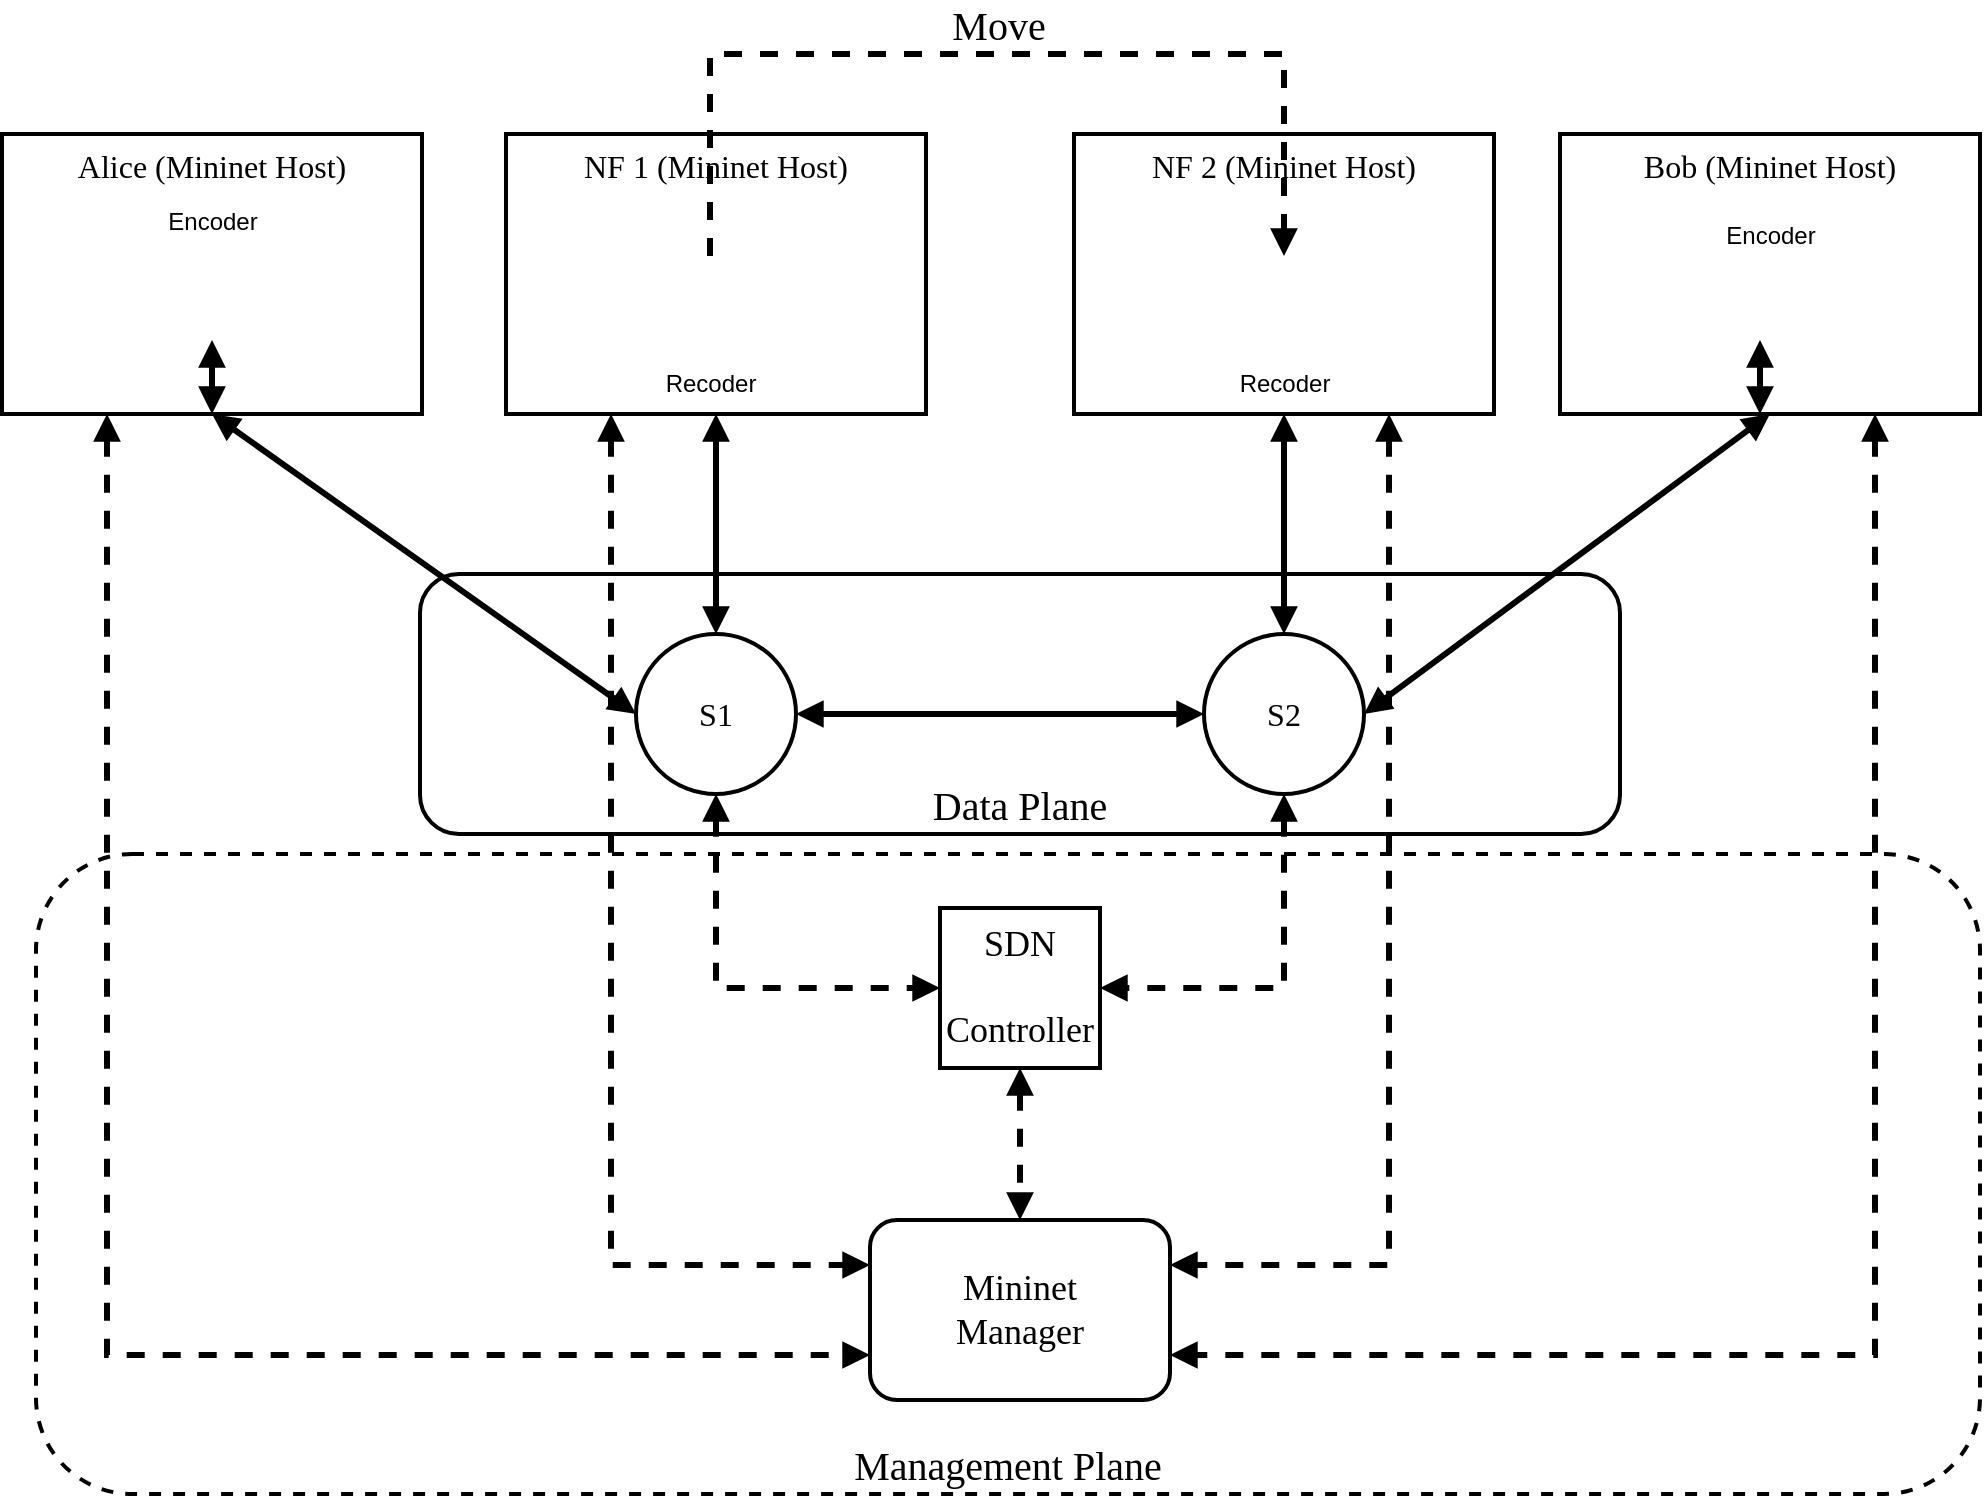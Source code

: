 <mxfile version="10.6.5" type="device"><diagram id="IYTUSUuV6I_gYWRE8gb9" name="Page-1"><mxGraphModel dx="1874" dy="980" grid="1" gridSize="10" guides="1" tooltips="1" connect="1" arrows="1" fold="1" page="1" pageScale="1" pageWidth="850" pageHeight="1100" math="0" shadow="0"><root><mxCell id="0"/><mxCell id="1" parent="0"/><mxCell id="4yiwmqqyMYOZ0lVRdkVC-44" value="Management Plane" style="rounded=1;whiteSpace=wrap;html=1;strokeWidth=2;fillColor=none;fontFamily=Times New Roman;fontSize=20;verticalAlign=bottom;strokeColor=#000000;dashed=1;" vertex="1" parent="1"><mxGeometry x="88" y="520" width="972" height="320" as="geometry"/></mxCell><mxCell id="4yiwmqqyMYOZ0lVRdkVC-25" style="edgeStyle=orthogonalEdgeStyle;rounded=0;orthogonalLoop=1;jettySize=auto;html=1;exitX=0.25;exitY=1;exitDx=0;exitDy=0;entryX=0;entryY=0.75;entryDx=0;entryDy=0;dashed=1;startArrow=block;startFill=1;endArrow=block;endFill=1;strokeWidth=3;fontFamily=Times New Roman;fontSize=16;" edge="1" parent="1" source="4yiwmqqyMYOZ0lVRdkVC-2" target="4yiwmqqyMYOZ0lVRdkVC-19"><mxGeometry relative="1" as="geometry"/></mxCell><mxCell id="4yiwmqqyMYOZ0lVRdkVC-2" value="Alice (Mininet Host)&lt;br&gt;" style="rounded=0;whiteSpace=wrap;html=1;fillColor=none;strokeWidth=2;verticalAlign=top;fontSize=16;fontFamily=Times New Roman;" vertex="1" parent="1"><mxGeometry x="71" y="160" width="210" height="140" as="geometry"/></mxCell><mxCell id="4yiwmqqyMYOZ0lVRdkVC-1" value="Encoder" style="shape=image;html=1;verticalAlign=bottom;verticalLabelPosition=top;labelBackgroundColor=#ffffff;imageAspect=0;aspect=fixed;image=https://cdn1.iconfinder.com/data/icons/logos-and-brands-3/512/97_Docker_logo_logos-128.png;labelPosition=center;align=center;" vertex="1" parent="1"><mxGeometry x="151" y="213" width="50" height="50" as="geometry"/></mxCell><mxCell id="4yiwmqqyMYOZ0lVRdkVC-10" style="edgeStyle=orthogonalEdgeStyle;rounded=0;orthogonalLoop=1;jettySize=auto;html=1;exitX=0.5;exitY=0;exitDx=0;exitDy=0;entryX=0.5;entryY=1;entryDx=0;entryDy=0;startArrow=block;startFill=1;endArrow=block;endFill=1;strokeWidth=3;fontFamily=Times New Roman;fontSize=16;" edge="1" parent="1" source="4yiwmqqyMYOZ0lVRdkVC-3" target="4yiwmqqyMYOZ0lVRdkVC-4"><mxGeometry relative="1" as="geometry"/></mxCell><mxCell id="4yiwmqqyMYOZ0lVRdkVC-12" value="" style="edgeStyle=orthogonalEdgeStyle;rounded=0;orthogonalLoop=1;jettySize=auto;html=1;startArrow=block;startFill=1;endArrow=block;endFill=1;strokeWidth=3;fontFamily=Times New Roman;fontSize=16;" edge="1" parent="1" source="4yiwmqqyMYOZ0lVRdkVC-3" target="4yiwmqqyMYOZ0lVRdkVC-11"><mxGeometry relative="1" as="geometry"/></mxCell><mxCell id="4yiwmqqyMYOZ0lVRdkVC-32" value="" style="edgeStyle=none;rounded=0;orthogonalLoop=1;jettySize=auto;html=1;exitX=0;exitY=0.5;exitDx=0;exitDy=0;entryX=0.5;entryY=1;entryDx=0;entryDy=0;startArrow=block;startFill=1;endArrow=block;endFill=1;strokeWidth=3;fontFamily=Times New Roman;fontSize=16;" edge="1" parent="1" source="4yiwmqqyMYOZ0lVRdkVC-3" target="4yiwmqqyMYOZ0lVRdkVC-2"><mxGeometry relative="1" as="geometry"/></mxCell><mxCell id="4yiwmqqyMYOZ0lVRdkVC-40" style="edgeStyle=orthogonalEdgeStyle;rounded=0;orthogonalLoop=1;jettySize=auto;html=1;exitX=0.5;exitY=1;exitDx=0;exitDy=0;entryX=0;entryY=0.5;entryDx=0;entryDy=0;dashed=1;startArrow=block;startFill=1;endArrow=block;endFill=1;strokeWidth=3;fontFamily=Times New Roman;fontSize=16;" edge="1" parent="1" source="4yiwmqqyMYOZ0lVRdkVC-3" target="4yiwmqqyMYOZ0lVRdkVC-16"><mxGeometry relative="1" as="geometry"/></mxCell><mxCell id="4yiwmqqyMYOZ0lVRdkVC-3" value="S1" style="ellipse;whiteSpace=wrap;html=1;aspect=fixed;strokeWidth=2;fillColor=none;fontFamily=Times New Roman;fontSize=16;" vertex="1" parent="1"><mxGeometry x="388" y="410" width="80" height="80" as="geometry"/></mxCell><mxCell id="4yiwmqqyMYOZ0lVRdkVC-33" style="edgeStyle=none;rounded=0;orthogonalLoop=1;jettySize=auto;html=1;exitX=1;exitY=0.5;exitDx=0;exitDy=0;entryX=0.5;entryY=1;entryDx=0;entryDy=0;startArrow=block;startFill=1;endArrow=block;endFill=1;strokeWidth=3;fontFamily=Times New Roman;fontSize=16;" edge="1" parent="1" source="4yiwmqqyMYOZ0lVRdkVC-11" target="4yiwmqqyMYOZ0lVRdkVC-6"><mxGeometry relative="1" as="geometry"/></mxCell><mxCell id="4yiwmqqyMYOZ0lVRdkVC-41" style="edgeStyle=orthogonalEdgeStyle;rounded=0;orthogonalLoop=1;jettySize=auto;html=1;exitX=0.5;exitY=1;exitDx=0;exitDy=0;entryX=1;entryY=0.5;entryDx=0;entryDy=0;dashed=1;startArrow=block;startFill=1;endArrow=block;endFill=1;strokeWidth=3;fontFamily=Times New Roman;fontSize=16;" edge="1" parent="1" source="4yiwmqqyMYOZ0lVRdkVC-11" target="4yiwmqqyMYOZ0lVRdkVC-16"><mxGeometry relative="1" as="geometry"/></mxCell><mxCell id="4yiwmqqyMYOZ0lVRdkVC-11" value="S2" style="ellipse;whiteSpace=wrap;html=1;aspect=fixed;strokeWidth=2;fillColor=none;fontFamily=Times New Roman;fontSize=16;" vertex="1" parent="1"><mxGeometry x="672" y="410" width="80" height="80" as="geometry"/></mxCell><mxCell id="4yiwmqqyMYOZ0lVRdkVC-36" style="edgeStyle=orthogonalEdgeStyle;rounded=0;orthogonalLoop=1;jettySize=auto;html=1;exitX=0.25;exitY=1;exitDx=0;exitDy=0;entryX=0;entryY=0.25;entryDx=0;entryDy=0;startArrow=block;startFill=1;endArrow=block;endFill=1;strokeWidth=3;fontFamily=Times New Roman;fontSize=16;dashed=1;" edge="1" parent="1" source="4yiwmqqyMYOZ0lVRdkVC-4" target="4yiwmqqyMYOZ0lVRdkVC-19"><mxGeometry relative="1" as="geometry"/></mxCell><mxCell id="4yiwmqqyMYOZ0lVRdkVC-4" value="NF 1 (Mininet Host)&lt;br&gt;" style="rounded=0;whiteSpace=wrap;html=1;fillColor=none;strokeWidth=2;verticalAlign=top;fontSize=16;fontFamily=Times New Roman;" vertex="1" parent="1"><mxGeometry x="323" y="160" width="210" height="140" as="geometry"/></mxCell><mxCell id="4yiwmqqyMYOZ0lVRdkVC-13" style="edgeStyle=orthogonalEdgeStyle;rounded=0;orthogonalLoop=1;jettySize=auto;html=1;exitX=0.5;exitY=1;exitDx=0;exitDy=0;entryX=0.5;entryY=0;entryDx=0;entryDy=0;startArrow=block;startFill=1;endArrow=block;endFill=1;strokeWidth=3;fontFamily=Times New Roman;fontSize=16;" edge="1" parent="1" source="4yiwmqqyMYOZ0lVRdkVC-5" target="4yiwmqqyMYOZ0lVRdkVC-11"><mxGeometry relative="1" as="geometry"/></mxCell><mxCell id="4yiwmqqyMYOZ0lVRdkVC-37" style="edgeStyle=orthogonalEdgeStyle;rounded=0;orthogonalLoop=1;jettySize=auto;html=1;exitX=0.75;exitY=1;exitDx=0;exitDy=0;entryX=1;entryY=0.25;entryDx=0;entryDy=0;dashed=1;startArrow=block;startFill=1;endArrow=block;endFill=1;strokeWidth=3;fontFamily=Times New Roman;fontSize=16;" edge="1" parent="1" source="4yiwmqqyMYOZ0lVRdkVC-5" target="4yiwmqqyMYOZ0lVRdkVC-19"><mxGeometry relative="1" as="geometry"/></mxCell><mxCell id="4yiwmqqyMYOZ0lVRdkVC-5" value="NF 2 (Mininet Host)&lt;br&gt;" style="rounded=0;whiteSpace=wrap;html=1;fillColor=none;strokeWidth=2;verticalAlign=top;fontSize=16;fontFamily=Times New Roman;" vertex="1" parent="1"><mxGeometry x="607" y="160" width="210" height="140" as="geometry"/></mxCell><mxCell id="4yiwmqqyMYOZ0lVRdkVC-38" style="edgeStyle=orthogonalEdgeStyle;rounded=0;orthogonalLoop=1;jettySize=auto;html=1;exitX=0.75;exitY=1;exitDx=0;exitDy=0;entryX=1;entryY=0.75;entryDx=0;entryDy=0;dashed=1;startArrow=block;startFill=1;endArrow=block;endFill=1;strokeWidth=3;fontFamily=Times New Roman;fontSize=16;" edge="1" parent="1" source="4yiwmqqyMYOZ0lVRdkVC-6" target="4yiwmqqyMYOZ0lVRdkVC-19"><mxGeometry relative="1" as="geometry"/></mxCell><mxCell id="4yiwmqqyMYOZ0lVRdkVC-6" value="Bob (Mininet Host)&lt;br&gt;" style="rounded=0;whiteSpace=wrap;html=1;fillColor=none;strokeWidth=2;verticalAlign=top;fontSize=16;fontFamily=Times New Roman;" vertex="1" parent="1"><mxGeometry x="850" y="160" width="210" height="140" as="geometry"/></mxCell><mxCell id="4yiwmqqyMYOZ0lVRdkVC-8" value="" style="endArrow=block;html=1;fontFamily=Times New Roman;fontSize=16;entryX=0.5;entryY=1;entryDx=0;entryDy=0;exitX=0.5;exitY=1;exitDx=0;exitDy=0;strokeWidth=3;startArrow=block;startFill=1;endFill=1;" edge="1" parent="1" source="4yiwmqqyMYOZ0lVRdkVC-2" target="4yiwmqqyMYOZ0lVRdkVC-1"><mxGeometry width="50" height="50" relative="1" as="geometry"><mxPoint x="151" y="390" as="sourcePoint"/><mxPoint x="201" y="340" as="targetPoint"/></mxGeometry></mxCell><mxCell id="4yiwmqqyMYOZ0lVRdkVC-39" style="edgeStyle=orthogonalEdgeStyle;rounded=0;orthogonalLoop=1;jettySize=auto;html=1;exitX=0.5;exitY=1;exitDx=0;exitDy=0;entryX=0.5;entryY=0;entryDx=0;entryDy=0;dashed=1;startArrow=block;startFill=1;endArrow=block;endFill=1;strokeWidth=3;fontFamily=Times New Roman;fontSize=16;" edge="1" parent="1" source="4yiwmqqyMYOZ0lVRdkVC-16" target="4yiwmqqyMYOZ0lVRdkVC-19"><mxGeometry relative="1" as="geometry"/></mxCell><mxCell id="4yiwmqqyMYOZ0lVRdkVC-16" value="&lt;div style=&quot;font-size: 18px;&quot;&gt;SDN&lt;/div&gt;&lt;div style=&quot;font-size: 18px;&quot;&gt;&lt;br style=&quot;font-size: 18px;&quot;&gt;&lt;/div&gt;&lt;div style=&quot;font-size: 18px;&quot;&gt;Controller&lt;br style=&quot;font-size: 18px;&quot;&gt;&lt;/div&gt;" style="whiteSpace=wrap;html=1;aspect=fixed;strokeWidth=2;fillColor=none;fontFamily=Times New Roman;fontSize=18;" vertex="1" parent="1"><mxGeometry x="540" y="547" width="80" height="80" as="geometry"/></mxCell><mxCell id="4yiwmqqyMYOZ0lVRdkVC-19" value="&lt;div&gt;Mininet&lt;/div&gt;&lt;div&gt;Manager&lt;/div&gt;" style="rounded=1;whiteSpace=wrap;html=1;strokeWidth=2;fillColor=none;fontFamily=Times New Roman;fontSize=18;" vertex="1" parent="1"><mxGeometry x="505" y="703" width="150" height="90" as="geometry"/></mxCell><mxCell id="4yiwmqqyMYOZ0lVRdkVC-27" value="Recoder" style="shape=image;html=1;verticalAlign=top;verticalLabelPosition=bottom;labelBackgroundColor=#ffffff;imageAspect=0;aspect=fixed;image=https://cdn1.iconfinder.com/data/icons/logos-and-brands-3/512/97_Docker_logo_logos-128.png;labelPosition=center;align=center;" vertex="1" parent="1"><mxGeometry x="400" y="221" width="50" height="50" as="geometry"/></mxCell><mxCell id="4yiwmqqyMYOZ0lVRdkVC-28" value="Recoder" style="shape=image;html=1;verticalAlign=top;verticalLabelPosition=bottom;labelBackgroundColor=#ffffff;imageAspect=0;aspect=fixed;image=https://cdn1.iconfinder.com/data/icons/logos-and-brands-3/512/97_Docker_logo_logos-128.png;labelPosition=center;align=center;dashed=1;opacity=40;" vertex="1" parent="1"><mxGeometry x="687" y="221" width="50" height="50" as="geometry"/></mxCell><mxCell id="4yiwmqqyMYOZ0lVRdkVC-34" value="Encoder" style="shape=image;html=1;verticalAlign=bottom;verticalLabelPosition=top;labelBackgroundColor=#ffffff;imageAspect=0;aspect=fixed;image=https://cdn1.iconfinder.com/data/icons/logos-and-brands-3/512/97_Docker_logo_logos-128.png;labelPosition=center;align=center;" vertex="1" parent="1"><mxGeometry x="930" y="220" width="50" height="50" as="geometry"/></mxCell><mxCell id="4yiwmqqyMYOZ0lVRdkVC-35" style="edgeStyle=none;rounded=0;orthogonalLoop=1;jettySize=auto;html=1;exitX=0.5;exitY=1;exitDx=0;exitDy=0;startArrow=block;startFill=1;endArrow=block;endFill=1;strokeWidth=3;fontFamily=Times New Roman;fontSize=16;" edge="1" parent="1" source="4yiwmqqyMYOZ0lVRdkVC-6" target="4yiwmqqyMYOZ0lVRdkVC-6"><mxGeometry relative="1" as="geometry"/></mxCell><mxCell id="4yiwmqqyMYOZ0lVRdkVC-42" value="" style="endArrow=block;html=1;fontFamily=Times New Roman;fontSize=16;entryX=0.5;entryY=1;entryDx=0;entryDy=0;exitX=0.5;exitY=1;exitDx=0;exitDy=0;strokeWidth=3;startArrow=block;startFill=1;endFill=1;" edge="1" parent="1"><mxGeometry width="50" height="50" relative="1" as="geometry"><mxPoint x="950" y="300" as="sourcePoint"/><mxPoint x="950" y="263" as="targetPoint"/></mxGeometry></mxCell><mxCell id="4yiwmqqyMYOZ0lVRdkVC-43" value="Data Plane" style="rounded=1;whiteSpace=wrap;html=1;strokeWidth=2;fillColor=none;fontFamily=Times New Roman;fontSize=20;verticalAlign=bottom;strokeColor=#000000;" vertex="1" parent="1"><mxGeometry x="280" y="380" width="600" height="130" as="geometry"/></mxCell><mxCell id="4yiwmqqyMYOZ0lVRdkVC-46" value="Move&lt;br&gt;" style="edgeStyle=orthogonalEdgeStyle;rounded=0;orthogonalLoop=1;jettySize=auto;html=1;exitX=0.5;exitY=0;exitDx=0;exitDy=0;entryX=0.5;entryY=0;entryDx=0;entryDy=0;dashed=1;startArrow=none;startFill=0;endArrow=block;endFill=1;strokeWidth=3;fontFamily=Times New Roman;fontSize=20;labelPosition=center;verticalLabelPosition=top;align=center;verticalAlign=bottom;" edge="1" parent="1" source="4yiwmqqyMYOZ0lVRdkVC-27" target="4yiwmqqyMYOZ0lVRdkVC-28"><mxGeometry relative="1" as="geometry"><Array as="points"><mxPoint x="425" y="120"/><mxPoint x="712" y="120"/></Array></mxGeometry></mxCell></root></mxGraphModel></diagram></mxfile>